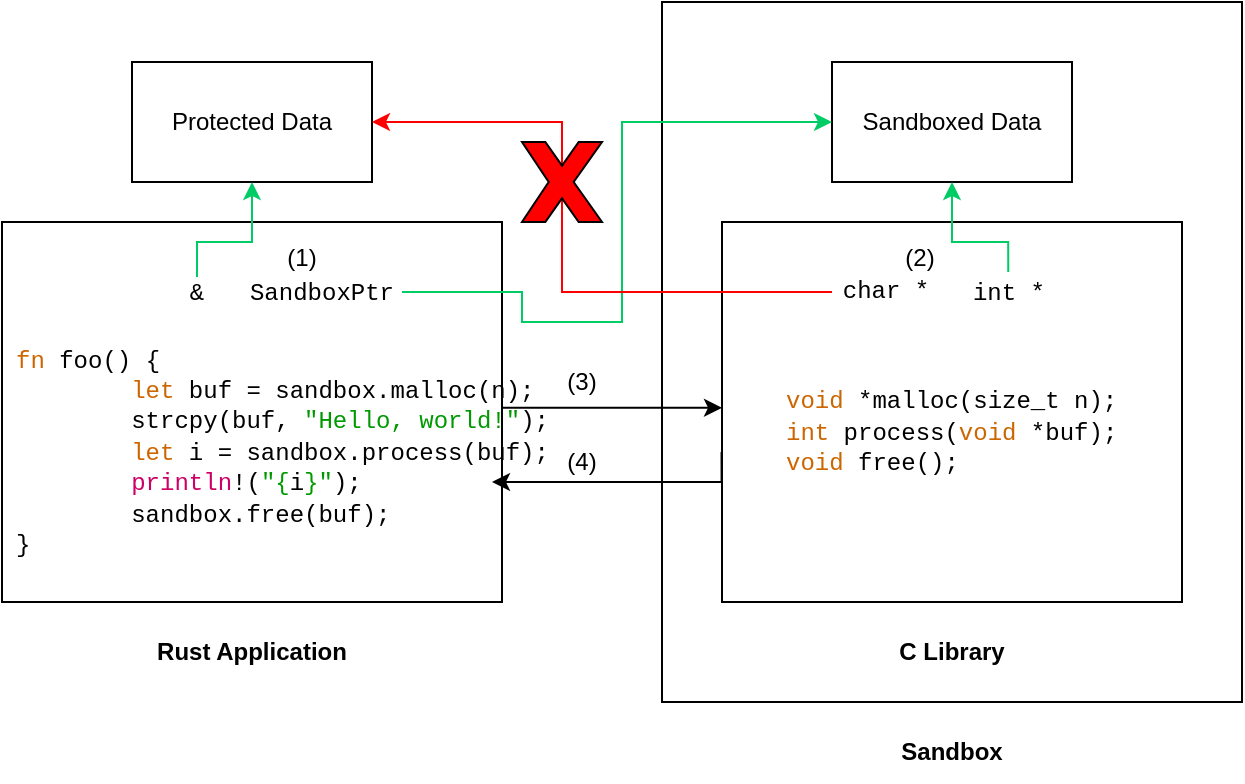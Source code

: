 <mxfile version="24.3.1" type="device">
  <diagram name="Page-1" id="i75sdIXno1N4iV8WXbgS">
    <mxGraphModel dx="935" dy="650" grid="1" gridSize="10" guides="1" tooltips="1" connect="1" arrows="1" fold="1" page="1" pageScale="1" pageWidth="850" pageHeight="1100" math="0" shadow="0">
      <root>
        <mxCell id="0" />
        <mxCell id="1" parent="0" />
        <mxCell id="BbZYaLUEfdv3fBROT-VO-1" value="" style="rounded=0;whiteSpace=wrap;html=1;horizontal=1;" parent="1" vertex="1">
          <mxGeometry x="70" y="320" width="250" height="190" as="geometry" />
        </mxCell>
        <mxCell id="BbZYaLUEfdv3fBROT-VO-2" value="&lt;b&gt;Rust Application&lt;/b&gt;" style="text;html=1;align=center;verticalAlign=middle;whiteSpace=wrap;rounded=0;" parent="1" vertex="1">
          <mxGeometry x="146.25" y="520" width="97.5" height="30" as="geometry" />
        </mxCell>
        <mxCell id="BbZYaLUEfdv3fBROT-VO-3" value="" style="rounded=0;whiteSpace=wrap;html=1;" parent="1" vertex="1">
          <mxGeometry x="400" y="210" width="290" height="350" as="geometry" />
        </mxCell>
        <mxCell id="BbZYaLUEfdv3fBROT-VO-4" value="" style="rounded=0;whiteSpace=wrap;html=1;horizontal=1;" parent="1" vertex="1">
          <mxGeometry x="430" y="320" width="230" height="190" as="geometry" />
        </mxCell>
        <mxCell id="BbZYaLUEfdv3fBROT-VO-5" value="&lt;b&gt;C Library&lt;br&gt;&lt;/b&gt;" style="text;html=1;align=center;verticalAlign=middle;whiteSpace=wrap;rounded=0;" parent="1" vertex="1">
          <mxGeometry x="496.25" y="520" width="97.5" height="30" as="geometry" />
        </mxCell>
        <mxCell id="BbZYaLUEfdv3fBROT-VO-6" value="Protected Data" style="rounded=0;whiteSpace=wrap;html=1;" parent="1" vertex="1">
          <mxGeometry x="135" y="240" width="120" height="60" as="geometry" />
        </mxCell>
        <mxCell id="BbZYaLUEfdv3fBROT-VO-25" style="edgeStyle=orthogonalEdgeStyle;rounded=0;orthogonalLoop=1;jettySize=auto;html=1;exitX=0.5;exitY=0;exitDx=0;exitDy=0;entryX=0.5;entryY=1;entryDx=0;entryDy=0;strokeColor=#00CC66;" parent="1" source="BbZYaLUEfdv3fBROT-VO-7" target="BbZYaLUEfdv3fBROT-VO-6" edge="1">
          <mxGeometry relative="1" as="geometry">
            <Array as="points">
              <mxPoint x="167" y="330" />
              <mxPoint x="195" y="330" />
            </Array>
          </mxGeometry>
        </mxCell>
        <mxCell id="BbZYaLUEfdv3fBROT-VO-7" value="&lt;font face=&quot;Courier New&quot;&gt;&amp;amp;&lt;/font&gt;" style="text;html=1;align=center;verticalAlign=middle;whiteSpace=wrap;rounded=0;" parent="1" vertex="1">
          <mxGeometry x="160" y="347.5" width="15" height="15" as="geometry" />
        </mxCell>
        <mxCell id="BbZYaLUEfdv3fBROT-VO-9" value="Sandboxed Data" style="rounded=0;whiteSpace=wrap;html=1;" parent="1" vertex="1">
          <mxGeometry x="485" y="240" width="120" height="60" as="geometry" />
        </mxCell>
        <mxCell id="BbZYaLUEfdv3fBROT-VO-10" value="&lt;b&gt;Sandbox&lt;br&gt;&lt;/b&gt;" style="text;html=1;align=center;verticalAlign=middle;whiteSpace=wrap;rounded=0;" parent="1" vertex="1">
          <mxGeometry x="496.25" y="570" width="97.5" height="30" as="geometry" />
        </mxCell>
        <mxCell id="BbZYaLUEfdv3fBROT-VO-26" style="edgeStyle=orthogonalEdgeStyle;rounded=0;orthogonalLoop=1;jettySize=auto;html=1;exitX=1;exitY=0.75;exitDx=0;exitDy=0;entryX=0;entryY=0.5;entryDx=0;entryDy=0;strokeColor=none;" parent="1" source="BbZYaLUEfdv3fBROT-VO-12" target="BbZYaLUEfdv3fBROT-VO-9" edge="1">
          <mxGeometry relative="1" as="geometry" />
        </mxCell>
        <mxCell id="BbZYaLUEfdv3fBROT-VO-27" style="edgeStyle=orthogonalEdgeStyle;rounded=0;orthogonalLoop=1;jettySize=auto;html=1;exitX=1;exitY=0.5;exitDx=0;exitDy=0;entryX=0;entryY=0.5;entryDx=0;entryDy=0;fontColor=#00CC66;strokeColor=#00CC66;" parent="1" source="BbZYaLUEfdv3fBROT-VO-12" target="BbZYaLUEfdv3fBROT-VO-9" edge="1">
          <mxGeometry relative="1" as="geometry">
            <Array as="points">
              <mxPoint x="330" y="355" />
              <mxPoint x="330" y="370" />
              <mxPoint x="380" y="370" />
              <mxPoint x="380" y="270" />
            </Array>
          </mxGeometry>
        </mxCell>
        <mxCell id="BbZYaLUEfdv3fBROT-VO-12" value="&lt;font face=&quot;Courier New&quot;&gt;SandboxPtr&lt;/font&gt;" style="text;html=1;align=center;verticalAlign=middle;whiteSpace=wrap;rounded=0;" parent="1" vertex="1">
          <mxGeometry x="190" y="340" width="80" height="30" as="geometry" />
        </mxCell>
        <mxCell id="BbZYaLUEfdv3fBROT-VO-17" style="edgeStyle=orthogonalEdgeStyle;rounded=0;orthogonalLoop=1;jettySize=auto;html=1;entryX=1;entryY=0.5;entryDx=0;entryDy=0;exitX=0;exitY=0.5;exitDx=0;exitDy=0;fontColor=#FF3333;strokeColor=#FF0000;" parent="1" source="BbZYaLUEfdv3fBROT-VO-14" target="BbZYaLUEfdv3fBROT-VO-6" edge="1">
          <mxGeometry relative="1" as="geometry">
            <Array as="points">
              <mxPoint x="350" y="355" />
              <mxPoint x="350" y="270" />
            </Array>
          </mxGeometry>
        </mxCell>
        <mxCell id="BbZYaLUEfdv3fBROT-VO-14" value="char *" style="text;html=1;align=center;verticalAlign=middle;whiteSpace=wrap;rounded=0;fontFamily=Courier New;" parent="1" vertex="1">
          <mxGeometry x="485" y="345" width="53.75" height="20" as="geometry" />
        </mxCell>
        <mxCell id="BbZYaLUEfdv3fBROT-VO-21" style="edgeStyle=orthogonalEdgeStyle;rounded=0;orthogonalLoop=1;jettySize=auto;html=1;exitX=0.5;exitY=0;exitDx=0;exitDy=0;entryX=0.5;entryY=1;entryDx=0;entryDy=0;strokeColor=#00CC66;" parent="1" source="BbZYaLUEfdv3fBROT-VO-16" target="BbZYaLUEfdv3fBROT-VO-9" edge="1">
          <mxGeometry relative="1" as="geometry">
            <Array as="points">
              <mxPoint x="573" y="330" />
              <mxPoint x="545" y="330" />
            </Array>
          </mxGeometry>
        </mxCell>
        <mxCell id="BbZYaLUEfdv3fBROT-VO-16" value="&lt;font face=&quot;Courier New&quot;&gt;int *&lt;/font&gt;" style="text;html=1;align=center;verticalAlign=middle;whiteSpace=wrap;rounded=0;" parent="1" vertex="1">
          <mxGeometry x="552.5" y="345" width="41.25" height="20" as="geometry" />
        </mxCell>
        <mxCell id="BbZYaLUEfdv3fBROT-VO-19" value="" style="verticalLabelPosition=bottom;verticalAlign=top;html=1;shape=mxgraph.basic.x;fillColor=#FF0000;" parent="1" vertex="1">
          <mxGeometry x="330" y="280" width="40" height="40" as="geometry" />
        </mxCell>
        <mxCell id="BbZYaLUEfdv3fBROT-VO-37" style="edgeStyle=orthogonalEdgeStyle;rounded=0;orthogonalLoop=1;jettySize=auto;html=1;exitX=1;exitY=0.5;exitDx=0;exitDy=0;entryX=0;entryY=0.489;entryDx=0;entryDy=0;entryPerimeter=0;" parent="1" source="BbZYaLUEfdv3fBROT-VO-1" target="BbZYaLUEfdv3fBROT-VO-4" edge="1">
          <mxGeometry relative="1" as="geometry">
            <mxPoint x="370" y="412.478" as="targetPoint" />
            <Array as="points">
              <mxPoint x="320" y="413" />
            </Array>
          </mxGeometry>
        </mxCell>
        <mxCell id="BbZYaLUEfdv3fBROT-VO-33" value="&lt;div align=&quot;left&quot;&gt;&lt;font face=&quot;Courier New&quot;&gt;&lt;font color=&quot;#cc6600&quot;&gt;fn&lt;/font&gt; foo() {&lt;/font&gt;&lt;/div&gt;&lt;div align=&quot;left&quot;&gt;&lt;font face=&quot;Courier New&quot;&gt;&lt;span style=&quot;white-space: pre;&quot;&gt;&#x9;&lt;/span&gt;&lt;font color=&quot;#cc6600&quot;&gt;let&lt;/font&gt; buf = sandbox.malloc(n);&lt;/font&gt;&lt;/div&gt;&lt;div align=&quot;left&quot;&gt;&lt;font face=&quot;Courier New&quot;&gt;&lt;span style=&quot;white-space: pre;&quot;&gt;&#x9;strcpy(buf, &lt;font color=&quot;#009900&quot;&gt;&quot;Hello, world!&quot;&lt;/font&gt;);&lt;/span&gt;&lt;font color=&quot;#009900&quot;&gt;&lt;br&gt;&lt;/font&gt;&lt;/font&gt;&lt;/div&gt;&lt;div align=&quot;left&quot;&gt;&lt;font face=&quot;Courier New&quot;&gt;&lt;span style=&quot;white-space: pre;&quot;&gt;&#x9;&lt;/span&gt;&lt;/font&gt;&lt;font face=&quot;Courier New&quot;&gt;&lt;span style=&quot;white-space: pre;&quot;&gt;&lt;/span&gt;&lt;font color=&quot;#cc6600&quot;&gt;let &lt;/font&gt;&lt;/font&gt;&lt;font face=&quot;Courier New&quot;&gt;i = sandbox.process(buf);&lt;/font&gt;&lt;/div&gt;&lt;div align=&quot;left&quot;&gt;&lt;font face=&quot;Courier New&quot;&gt;&lt;span style=&quot;white-space: pre;&quot;&gt;&#x9;&lt;/span&gt;&lt;font color=&quot;#cc0066&quot;&gt;println&lt;/font&gt;!(&lt;font color=&quot;#009900&quot;&gt;&quot;{&lt;/font&gt;i&lt;font color=&quot;#009900&quot;&gt;}&quot;&lt;/font&gt;);&lt;br&gt;&lt;/font&gt;&lt;/div&gt;&lt;div align=&quot;left&quot;&gt;&lt;font face=&quot;Courier New&quot;&gt;&lt;span style=&quot;white-space: pre;&quot;&gt;&#x9;&lt;/span&gt;sandbox.free(buf);&lt;br&gt;&lt;/font&gt;&lt;/div&gt;&lt;div align=&quot;left&quot;&gt;&lt;font face=&quot;Courier New&quot;&gt;}&lt;br&gt;&lt;/font&gt;&lt;/div&gt;" style="text;html=1;align=left;verticalAlign=middle;whiteSpace=wrap;rounded=0;" parent="1" vertex="1">
          <mxGeometry x="75" y="380" width="240" height="110" as="geometry" />
        </mxCell>
        <mxCell id="BbZYaLUEfdv3fBROT-VO-34" value="&lt;div&gt;&lt;font face=&quot;Courier New&quot; color=&quot;#cc6600&quot;&gt;void &lt;/font&gt;&lt;font face=&quot;Courier New&quot;&gt;*malloc(size_t n);&lt;/font&gt;&lt;/div&gt;&lt;div&gt;&lt;font face=&quot;Courier New&quot;&gt;&lt;font color=&quot;#cc6600&quot;&gt;int&lt;/font&gt; process(&lt;/font&gt;&lt;font face=&quot;Courier New&quot; color=&quot;#cc6600&quot;&gt;void&lt;/font&gt;&lt;font face=&quot;Courier New&quot;&gt; *buf);&lt;br&gt;&lt;/font&gt;&lt;/div&gt;&lt;div&gt;&lt;font face=&quot;Courier New&quot; color=&quot;#cc6600&quot;&gt;void&lt;/font&gt;&lt;font face=&quot;Courier New&quot;&gt; free();&lt;/font&gt;&lt;/div&gt;" style="text;html=1;align=left;verticalAlign=middle;whiteSpace=wrap;rounded=0;" parent="1" vertex="1">
          <mxGeometry x="460" y="380" width="170" height="90" as="geometry" />
        </mxCell>
        <mxCell id="BbZYaLUEfdv3fBROT-VO-39" style="edgeStyle=orthogonalEdgeStyle;rounded=0;orthogonalLoop=1;jettySize=auto;html=1;entryX=-0.001;entryY=0.605;entryDx=0;entryDy=0;entryPerimeter=0;startArrow=classic;startFill=1;endArrow=none;endFill=0;" parent="1" source="BbZYaLUEfdv3fBROT-VO-33" target="BbZYaLUEfdv3fBROT-VO-4" edge="1">
          <mxGeometry relative="1" as="geometry">
            <Array as="points">
              <mxPoint x="430" y="450" />
            </Array>
          </mxGeometry>
        </mxCell>
        <mxCell id="GvjHOg1gBEm-FLfEhvhR-1" value="(1)" style="text;html=1;align=center;verticalAlign=middle;whiteSpace=wrap;rounded=0;" vertex="1" parent="1">
          <mxGeometry x="210" y="327.5" width="20" height="20" as="geometry" />
        </mxCell>
        <mxCell id="GvjHOg1gBEm-FLfEhvhR-2" value="(2)" style="text;html=1;align=center;verticalAlign=middle;whiteSpace=wrap;rounded=0;" vertex="1" parent="1">
          <mxGeometry x="518.75" y="327.5" width="20" height="20" as="geometry" />
        </mxCell>
        <mxCell id="GvjHOg1gBEm-FLfEhvhR-3" value="(3)" style="text;html=1;align=center;verticalAlign=middle;whiteSpace=wrap;rounded=0;" vertex="1" parent="1">
          <mxGeometry x="350" y="390" width="20" height="20" as="geometry" />
        </mxCell>
        <mxCell id="GvjHOg1gBEm-FLfEhvhR-4" value="(4)" style="text;html=1;align=center;verticalAlign=middle;whiteSpace=wrap;rounded=0;" vertex="1" parent="1">
          <mxGeometry x="350" y="430" width="20" height="20" as="geometry" />
        </mxCell>
      </root>
    </mxGraphModel>
  </diagram>
</mxfile>
